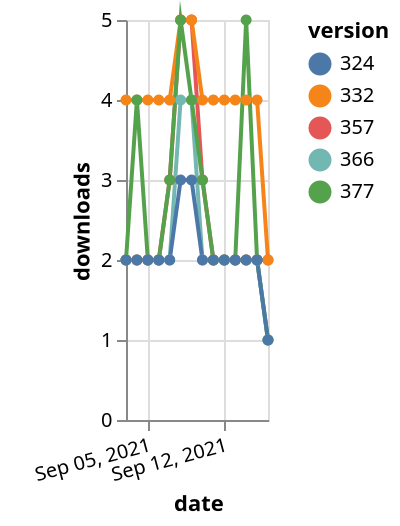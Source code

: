 {"$schema": "https://vega.github.io/schema/vega-lite/v5.json", "description": "A simple bar chart with embedded data.", "data": {"values": [{"date": "2021-09-03", "total": 2490, "delta": 2, "version": "366"}, {"date": "2021-09-04", "total": 2492, "delta": 2, "version": "366"}, {"date": "2021-09-05", "total": 2494, "delta": 2, "version": "366"}, {"date": "2021-09-06", "total": 2496, "delta": 2, "version": "366"}, {"date": "2021-09-07", "total": 2498, "delta": 2, "version": "366"}, {"date": "2021-09-08", "total": 2502, "delta": 4, "version": "366"}, {"date": "2021-09-09", "total": 2506, "delta": 4, "version": "366"}, {"date": "2021-09-10", "total": 2508, "delta": 2, "version": "366"}, {"date": "2021-09-11", "total": 2510, "delta": 2, "version": "366"}, {"date": "2021-09-12", "total": 2512, "delta": 2, "version": "366"}, {"date": "2021-09-13", "total": 2514, "delta": 2, "version": "366"}, {"date": "2021-09-14", "total": 2516, "delta": 2, "version": "366"}, {"date": "2021-09-15", "total": 2518, "delta": 2, "version": "366"}, {"date": "2021-09-16", "total": 2519, "delta": 1, "version": "366"}, {"date": "2021-09-03", "total": 2939, "delta": 2, "version": "357"}, {"date": "2021-09-04", "total": 2941, "delta": 2, "version": "357"}, {"date": "2021-09-05", "total": 2943, "delta": 2, "version": "357"}, {"date": "2021-09-06", "total": 2945, "delta": 2, "version": "357"}, {"date": "2021-09-07", "total": 2948, "delta": 3, "version": "357"}, {"date": "2021-09-08", "total": 2953, "delta": 5, "version": "357"}, {"date": "2021-09-09", "total": 2958, "delta": 5, "version": "357"}, {"date": "2021-09-10", "total": 2961, "delta": 3, "version": "357"}, {"date": "2021-09-11", "total": 2963, "delta": 2, "version": "357"}, {"date": "2021-09-12", "total": 2965, "delta": 2, "version": "357"}, {"date": "2021-09-13", "total": 2967, "delta": 2, "version": "357"}, {"date": "2021-09-14", "total": 2969, "delta": 2, "version": "357"}, {"date": "2021-09-15", "total": 2971, "delta": 2, "version": "357"}, {"date": "2021-09-16", "total": 2973, "delta": 2, "version": "357"}, {"date": "2021-09-03", "total": 4900, "delta": 4, "version": "332"}, {"date": "2021-09-04", "total": 4904, "delta": 4, "version": "332"}, {"date": "2021-09-05", "total": 4908, "delta": 4, "version": "332"}, {"date": "2021-09-06", "total": 4912, "delta": 4, "version": "332"}, {"date": "2021-09-07", "total": 4916, "delta": 4, "version": "332"}, {"date": "2021-09-08", "total": 4921, "delta": 5, "version": "332"}, {"date": "2021-09-09", "total": 4926, "delta": 5, "version": "332"}, {"date": "2021-09-10", "total": 4930, "delta": 4, "version": "332"}, {"date": "2021-09-11", "total": 4934, "delta": 4, "version": "332"}, {"date": "2021-09-12", "total": 4938, "delta": 4, "version": "332"}, {"date": "2021-09-13", "total": 4942, "delta": 4, "version": "332"}, {"date": "2021-09-14", "total": 4946, "delta": 4, "version": "332"}, {"date": "2021-09-15", "total": 4950, "delta": 4, "version": "332"}, {"date": "2021-09-16", "total": 4952, "delta": 2, "version": "332"}, {"date": "2021-09-03", "total": 2202, "delta": 2, "version": "377"}, {"date": "2021-09-04", "total": 2206, "delta": 4, "version": "377"}, {"date": "2021-09-05", "total": 2208, "delta": 2, "version": "377"}, {"date": "2021-09-06", "total": 2210, "delta": 2, "version": "377"}, {"date": "2021-09-07", "total": 2213, "delta": 3, "version": "377"}, {"date": "2021-09-08", "total": 2218, "delta": 5, "version": "377"}, {"date": "2021-09-09", "total": 2222, "delta": 4, "version": "377"}, {"date": "2021-09-10", "total": 2225, "delta": 3, "version": "377"}, {"date": "2021-09-11", "total": 2227, "delta": 2, "version": "377"}, {"date": "2021-09-12", "total": 2229, "delta": 2, "version": "377"}, {"date": "2021-09-13", "total": 2231, "delta": 2, "version": "377"}, {"date": "2021-09-14", "total": 2236, "delta": 5, "version": "377"}, {"date": "2021-09-15", "total": 2238, "delta": 2, "version": "377"}, {"date": "2021-09-16", "total": 2239, "delta": 1, "version": "377"}, {"date": "2021-09-03", "total": 2626, "delta": 2, "version": "324"}, {"date": "2021-09-04", "total": 2628, "delta": 2, "version": "324"}, {"date": "2021-09-05", "total": 2630, "delta": 2, "version": "324"}, {"date": "2021-09-06", "total": 2632, "delta": 2, "version": "324"}, {"date": "2021-09-07", "total": 2634, "delta": 2, "version": "324"}, {"date": "2021-09-08", "total": 2637, "delta": 3, "version": "324"}, {"date": "2021-09-09", "total": 2640, "delta": 3, "version": "324"}, {"date": "2021-09-10", "total": 2642, "delta": 2, "version": "324"}, {"date": "2021-09-11", "total": 2644, "delta": 2, "version": "324"}, {"date": "2021-09-12", "total": 2646, "delta": 2, "version": "324"}, {"date": "2021-09-13", "total": 2648, "delta": 2, "version": "324"}, {"date": "2021-09-14", "total": 2650, "delta": 2, "version": "324"}, {"date": "2021-09-15", "total": 2652, "delta": 2, "version": "324"}, {"date": "2021-09-16", "total": 2653, "delta": 1, "version": "324"}]}, "width": "container", "mark": {"type": "line", "point": {"filled": true}}, "encoding": {"x": {"field": "date", "type": "temporal", "timeUnit": "yearmonthdate", "title": "date", "axis": {"labelAngle": -15}}, "y": {"field": "delta", "type": "quantitative", "title": "downloads"}, "color": {"field": "version", "type": "nominal"}, "tooltip": {"field": "delta"}}}
